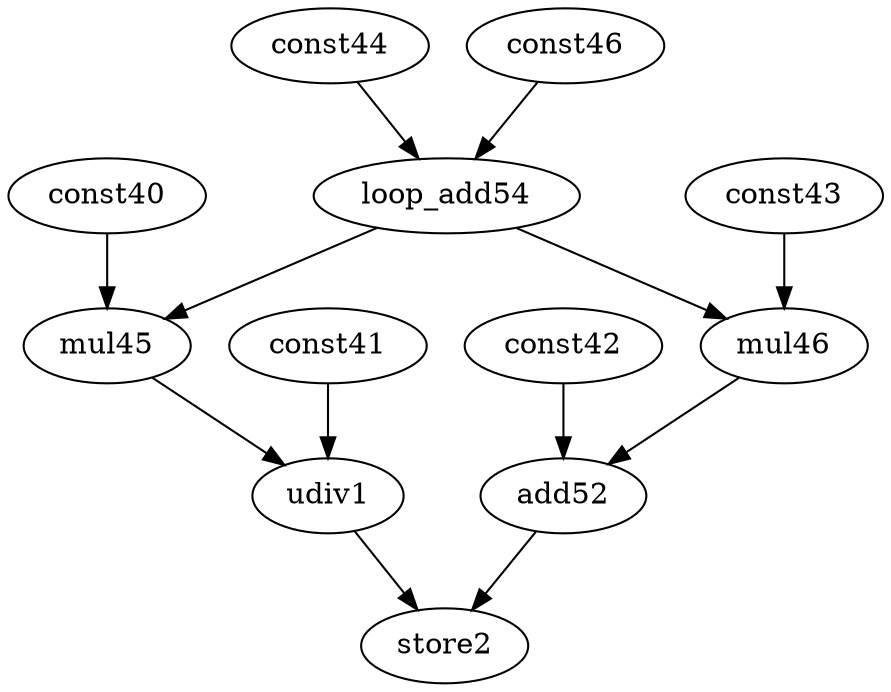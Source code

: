 digraph G {
	const40[opcode=const, llvm="%7"]
	mul45[opcode=mul, llvm="%12", schedule=1]
	const41[opcode=const, val=7]
	udiv1[opcode=udiv, llvm="%13", schedule=2]
	const42[opcode=const, llvm="%5"]
	const43[opcode=const, val=4]
	mul46[opcode=mul, llvm="%14", schedule=1]
	add52[opcode=add, llvm="%14", schedule=2]
	store2[opcode=store, llvm="store", schedule=3]
	const44[opcode=const, val=1]
	const46[opcode=const, val=0]
	loop_add54[opcode=add, llvm="%11", schedule=0]
	loop_add54->mul45[operand=0]
	const40->mul45[operand=1]
	mul45->udiv1[operand=0]
	const41->udiv1[operand=1]
	loop_add54->mul46[operand=0]
	const43->mul46[operand=1]
	const42->add52[operand=0]
	mul46->add52[operand=1]
	udiv1->store2[operand=0]
	add52->store2[operand=1]
	const46->loop_add54[operand=0, type=const_base]
	const44->loop_add54[operand=1]
}